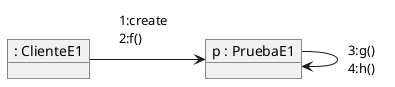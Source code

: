 @startuml bCommunicationDiagram
skinparam NoteBackgroundColor transparent
skinparam NoteBorderColor transparent

object ": ClienteE1" as cliente
object "p : PruebaE1" as prueba

cliente -r-> prueba
note on link
    1:create
    2:f()
end note

prueba -> prueba
note on link
    3:g()
    4:h()
end note

@enduml